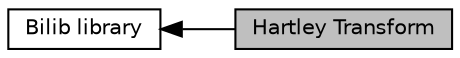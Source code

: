 digraph "Hartley Transform"
{
  edge [fontname="Helvetica",fontsize="10",labelfontname="Helvetica",labelfontsize="10"];
  node [fontname="Helvetica",fontsize="10",shape=record];
  rankdir=LR;
  Node0 [label="Hartley Transform",height=0.2,width=0.4,color="black", fillcolor="grey75", style="filled", fontcolor="black"];
  Node1 [label="Bilib library",height=0.2,width=0.4,color="black", fillcolor="white", style="filled",URL="$group__BilibLibrary.html"];
  Node1->Node0 [shape=plaintext, dir="back", style="solid"];
}
